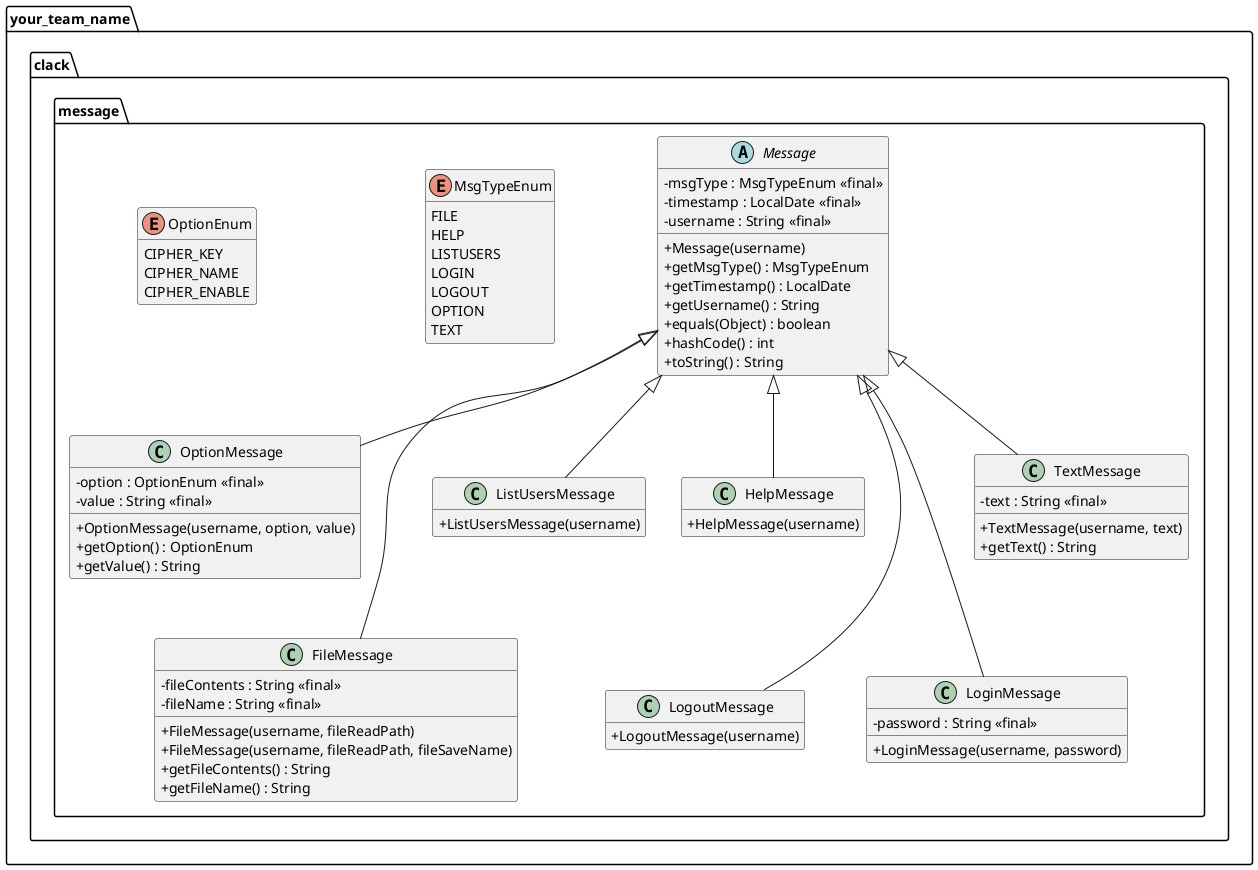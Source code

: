@startuml
skinparam classAttributeIconSize 0
hide empty members

package your_team_name.clack.message{
    Message <|-- OptionMessage
    Message <|-- FileMessage
    Message <|-- ListUsersMessage
    Message <|-- HelpMessage
    Message <|-- LogoutMessage
    Message <|-- LoginMessage
    Message <|-- TextMessage

    OptionMessage --[hidden] FileMessage
    ListUsersMessage --[hidden] LogoutMessage
    TextMessage --[hidden] LoginMessage

    enum MsgTypeEnum {
        FILE
        HELP
        LISTUSERS
        LOGIN
        LOGOUT
        OPTION
        TEXT
    }

    enum OptionEnum {
        CIPHER_KEY
        CIPHER_NAME
        CIPHER_ENABLE
    }

    abstract class Message {
        - msgType : MsgTypeEnum <<final>>
        - timestamp : LocalDate <<final>>
        - username : String <<final>>
        + Message(username)
        + getMsgType() : MsgTypeEnum
        + getTimestamp() : LocalDate
        + getUsername() : String
        + equals(Object) : boolean
        + hashCode() : int
        + toString() : String
    }

    class OptionMessage {
        - option : OptionEnum <<final>>
        - value : String <<final>>
        + OptionMessage(username, option, value)
        + getOption() : OptionEnum
        + getValue() : String
    }

    class FileMessage {
        - fileContents : String <<final>>
        - fileName : String <<final>>
        + FileMessage(username, fileReadPath)
        + FileMessage(username, fileReadPath, fileSaveName)
        + getFileContents() : String
        + getFileName() : String
    }

    class HelpMessage {
    + HelpMessage(username)
    }

    class ListUsersMessage {
        + ListUsersMessage(username)
    }

    class LoginMessage {
        - password : String <<final>>
        + LoginMessage(username, password)
    }

    class LogoutMessage {
        + LogoutMessage(username)
    }

    class TextMessage {
        - text : String <<final>>
        + TextMessage(username, text)
        + getText() : String
    }
}

@enduml